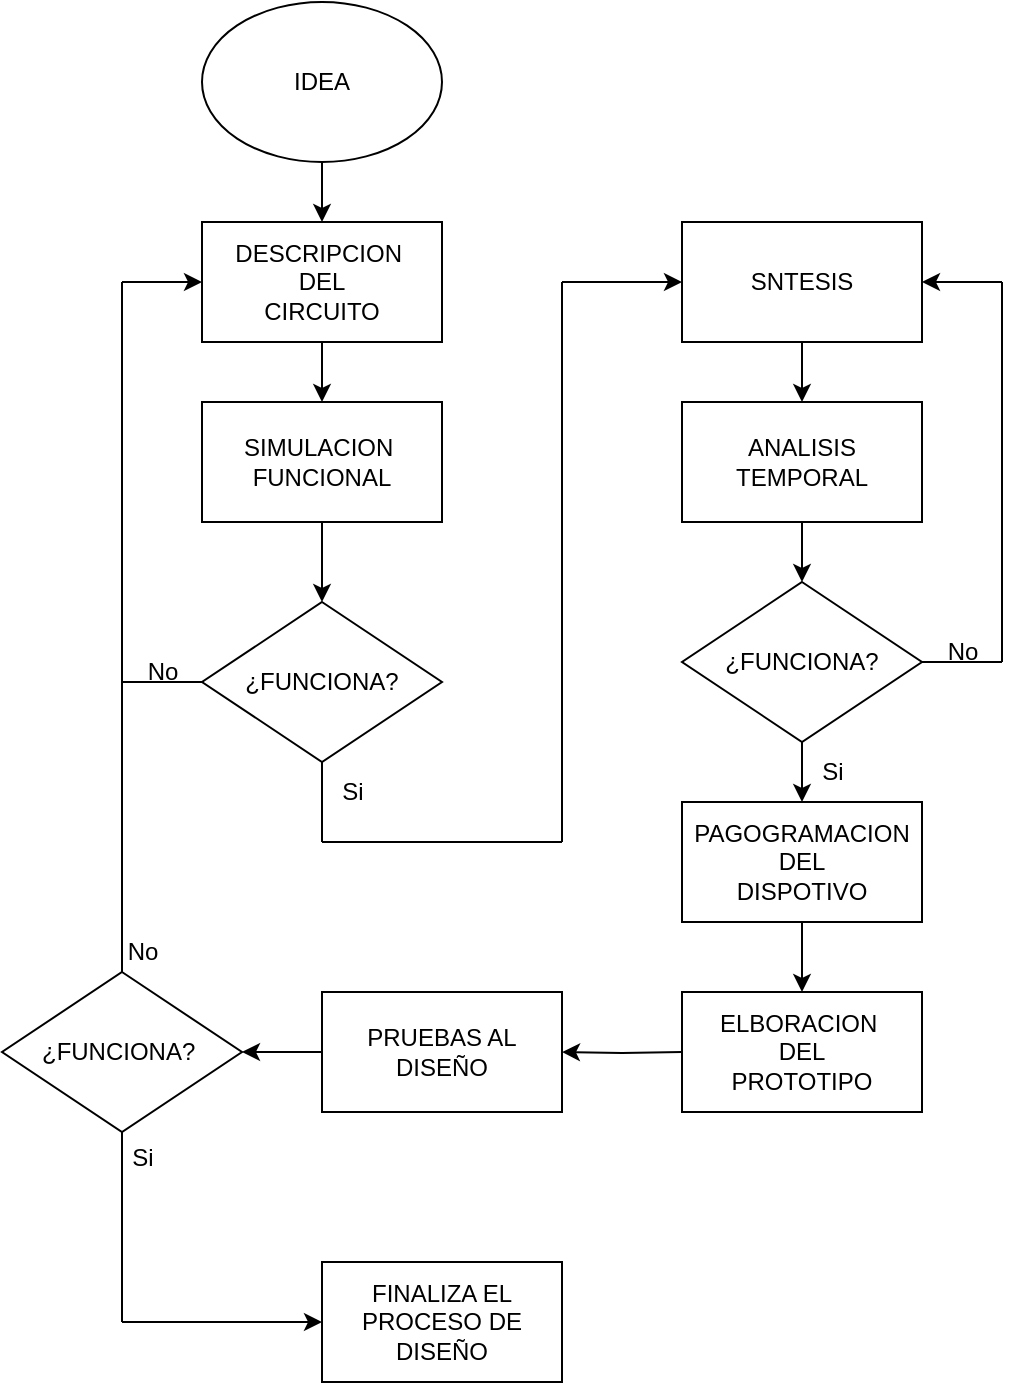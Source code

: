 <mxfile version="21.3.6" type="google">
  <diagram name="Página-1" id="c6sIw0vZE6tmGH7JycEQ">
    <mxGraphModel grid="1" page="1" gridSize="10" guides="1" tooltips="1" connect="1" arrows="1" fold="1" pageScale="1" pageWidth="827" pageHeight="1169" math="0" shadow="0">
      <root>
        <mxCell id="0" />
        <mxCell id="1" parent="0" />
        <mxCell id="aVLZw-HrIypT_u3OZm6Z-2" value="" style="edgeStyle=orthogonalEdgeStyle;rounded=0;orthogonalLoop=1;jettySize=auto;html=1;" edge="1" parent="1" source="MQ_Tqp7JZQhTlc37coHv-1">
          <mxGeometry relative="1" as="geometry">
            <mxPoint x="220" y="170" as="targetPoint" />
          </mxGeometry>
        </mxCell>
        <mxCell id="MQ_Tqp7JZQhTlc37coHv-1" value="&lt;font style=&quot;vertical-align: inherit;&quot;&gt;&lt;font style=&quot;vertical-align: inherit;&quot;&gt;IDEA&lt;/font&gt;&lt;/font&gt;" style="ellipse;whiteSpace=wrap;html=1;" vertex="1" parent="1">
          <mxGeometry x="160" y="60" width="120" height="80" as="geometry" />
        </mxCell>
        <mxCell id="aVLZw-HrIypT_u3OZm6Z-8" value="" style="edgeStyle=orthogonalEdgeStyle;rounded=0;orthogonalLoop=1;jettySize=auto;html=1;" edge="1" parent="1" source="aVLZw-HrIypT_u3OZm6Z-6">
          <mxGeometry relative="1" as="geometry">
            <mxPoint x="220" y="260" as="targetPoint" />
          </mxGeometry>
        </mxCell>
        <mxCell id="aVLZw-HrIypT_u3OZm6Z-6" value="&lt;font style=&quot;vertical-align: inherit;&quot;&gt;&lt;font style=&quot;vertical-align: inherit;&quot;&gt;DESCRIPCION&amp;nbsp;&lt;br&gt;DEL&lt;br&gt;CIRCUITO&lt;br&gt;&lt;/font&gt;&lt;/font&gt;" style="rounded=0;whiteSpace=wrap;html=1;" vertex="1" parent="1">
          <mxGeometry x="160" y="170" width="120" height="60" as="geometry" />
        </mxCell>
        <mxCell id="aVLZw-HrIypT_u3OZm6Z-12" value="" style="edgeStyle=orthogonalEdgeStyle;rounded=0;orthogonalLoop=1;jettySize=auto;html=1;" edge="1" parent="1" source="aVLZw-HrIypT_u3OZm6Z-9" target="aVLZw-HrIypT_u3OZm6Z-11">
          <mxGeometry relative="1" as="geometry" />
        </mxCell>
        <mxCell id="aVLZw-HrIypT_u3OZm6Z-9" value="&lt;font style=&quot;vertical-align: inherit;&quot;&gt;&lt;font style=&quot;vertical-align: inherit;&quot;&gt;SIMULACION&amp;nbsp;&lt;br&gt;FUNCIONAL&lt;br&gt;&lt;/font&gt;&lt;/font&gt;" style="rounded=0;whiteSpace=wrap;html=1;" vertex="1" parent="1">
          <mxGeometry x="160" y="260" width="120" height="60" as="geometry" />
        </mxCell>
        <mxCell id="aVLZw-HrIypT_u3OZm6Z-11" value="&lt;font style=&quot;vertical-align: inherit;&quot;&gt;&lt;font style=&quot;vertical-align: inherit;&quot;&gt;¿FUNCIONA?&lt;/font&gt;&lt;/font&gt;" style="rhombus;whiteSpace=wrap;html=1;" vertex="1" parent="1">
          <mxGeometry x="160" y="360" width="120" height="80" as="geometry" />
        </mxCell>
        <mxCell id="aVLZw-HrIypT_u3OZm6Z-19" value="" style="endArrow=none;html=1;rounded=0;" edge="1" parent="1">
          <mxGeometry width="50" height="50" relative="1" as="geometry">
            <mxPoint x="160" y="400" as="sourcePoint" />
            <mxPoint x="120" y="400" as="targetPoint" />
          </mxGeometry>
        </mxCell>
        <mxCell id="aVLZw-HrIypT_u3OZm6Z-21" value="" style="endArrow=none;html=1;rounded=0;exitX=0.5;exitY=0;exitDx=0;exitDy=0;" edge="1" parent="1" source="aVLZw-HrIypT_u3OZm6Z-49">
          <mxGeometry width="50" height="50" relative="1" as="geometry">
            <mxPoint x="120" y="540" as="sourcePoint" />
            <mxPoint x="120" y="200" as="targetPoint" />
          </mxGeometry>
        </mxCell>
        <mxCell id="aVLZw-HrIypT_u3OZm6Z-22" value="" style="endArrow=classic;html=1;rounded=0;entryX=0;entryY=0.5;entryDx=0;entryDy=0;" edge="1" parent="1" target="aVLZw-HrIypT_u3OZm6Z-6">
          <mxGeometry width="50" height="50" relative="1" as="geometry">
            <mxPoint x="120" y="200" as="sourcePoint" />
            <mxPoint x="170" y="150" as="targetPoint" />
          </mxGeometry>
        </mxCell>
        <mxCell id="aVLZw-HrIypT_u3OZm6Z-25" value="&lt;font style=&quot;vertical-align: inherit;&quot;&gt;&lt;font style=&quot;vertical-align: inherit;&quot;&gt;No&lt;/font&gt;&lt;/font&gt;" style="text;html=1;align=center;verticalAlign=middle;resizable=0;points=[];autosize=1;strokeColor=none;fillColor=none;" vertex="1" parent="1">
          <mxGeometry x="120" y="380" width="40" height="30" as="geometry" />
        </mxCell>
        <mxCell id="aVLZw-HrIypT_u3OZm6Z-26" value="&lt;font style=&quot;vertical-align: inherit;&quot;&gt;&lt;font style=&quot;vertical-align: inherit;&quot;&gt;Si&lt;/font&gt;&lt;/font&gt;" style="text;html=1;align=center;verticalAlign=middle;resizable=0;points=[];autosize=1;strokeColor=none;fillColor=none;" vertex="1" parent="1">
          <mxGeometry x="220" y="440" width="30" height="30" as="geometry" />
        </mxCell>
        <mxCell id="aVLZw-HrIypT_u3OZm6Z-28" value="" style="endArrow=none;html=1;rounded=0;" edge="1" parent="1">
          <mxGeometry width="50" height="50" relative="1" as="geometry">
            <mxPoint x="220" y="440" as="sourcePoint" />
            <mxPoint x="220" y="480" as="targetPoint" />
          </mxGeometry>
        </mxCell>
        <mxCell id="aVLZw-HrIypT_u3OZm6Z-29" value="" style="endArrow=none;html=1;rounded=0;" edge="1" parent="1">
          <mxGeometry width="50" height="50" relative="1" as="geometry">
            <mxPoint x="220" y="480" as="sourcePoint" />
            <mxPoint x="340" y="480" as="targetPoint" />
          </mxGeometry>
        </mxCell>
        <mxCell id="aVLZw-HrIypT_u3OZm6Z-30" value="" style="endArrow=none;html=1;rounded=0;" edge="1" parent="1">
          <mxGeometry width="50" height="50" relative="1" as="geometry">
            <mxPoint x="340" y="480" as="sourcePoint" />
            <mxPoint x="340" y="200" as="targetPoint" />
          </mxGeometry>
        </mxCell>
        <mxCell id="aVLZw-HrIypT_u3OZm6Z-31" value="" style="endArrow=classic;html=1;rounded=0;" edge="1" parent="1">
          <mxGeometry width="50" height="50" relative="1" as="geometry">
            <mxPoint x="340" y="200" as="sourcePoint" />
            <mxPoint x="400" y="200" as="targetPoint" />
          </mxGeometry>
        </mxCell>
        <mxCell id="aVLZw-HrIypT_u3OZm6Z-33" style="edgeStyle=orthogonalEdgeStyle;rounded=0;orthogonalLoop=1;jettySize=auto;html=1;" edge="1" parent="1" source="aVLZw-HrIypT_u3OZm6Z-32">
          <mxGeometry relative="1" as="geometry">
            <mxPoint x="460" y="260" as="targetPoint" />
          </mxGeometry>
        </mxCell>
        <mxCell id="aVLZw-HrIypT_u3OZm6Z-32" value="&lt;font style=&quot;vertical-align: inherit;&quot;&gt;&lt;font style=&quot;vertical-align: inherit;&quot;&gt;SNTESIS&lt;/font&gt;&lt;/font&gt;" style="rounded=0;whiteSpace=wrap;html=1;" vertex="1" parent="1">
          <mxGeometry x="400" y="170" width="120" height="60" as="geometry" />
        </mxCell>
        <mxCell id="aVLZw-HrIypT_u3OZm6Z-35" style="edgeStyle=orthogonalEdgeStyle;rounded=0;orthogonalLoop=1;jettySize=auto;html=1;" edge="1" parent="1" source="aVLZw-HrIypT_u3OZm6Z-34">
          <mxGeometry relative="1" as="geometry">
            <mxPoint x="460" y="350" as="targetPoint" />
          </mxGeometry>
        </mxCell>
        <mxCell id="aVLZw-HrIypT_u3OZm6Z-34" value="&lt;font style=&quot;vertical-align: inherit;&quot;&gt;&lt;font style=&quot;vertical-align: inherit;&quot;&gt;ANALISIS&lt;br&gt;TEMPORAL&lt;br&gt;&lt;/font&gt;&lt;/font&gt;" style="rounded=0;whiteSpace=wrap;html=1;" vertex="1" parent="1">
          <mxGeometry x="400" y="260" width="120" height="60" as="geometry" />
        </mxCell>
        <mxCell id="aVLZw-HrIypT_u3OZm6Z-37" style="edgeStyle=orthogonalEdgeStyle;rounded=0;orthogonalLoop=1;jettySize=auto;html=1;" edge="1" parent="1" source="aVLZw-HrIypT_u3OZm6Z-36">
          <mxGeometry relative="1" as="geometry">
            <mxPoint x="460" y="460" as="targetPoint" />
          </mxGeometry>
        </mxCell>
        <mxCell id="aVLZw-HrIypT_u3OZm6Z-36" value="&lt;font style=&quot;vertical-align: inherit;&quot;&gt;&lt;font style=&quot;vertical-align: inherit;&quot;&gt;¿FUNCIONA?&lt;/font&gt;&lt;/font&gt;" style="rhombus;whiteSpace=wrap;html=1;" vertex="1" parent="1">
          <mxGeometry x="400" y="350" width="120" height="80" as="geometry" />
        </mxCell>
        <mxCell id="aVLZw-HrIypT_u3OZm6Z-39" style="edgeStyle=orthogonalEdgeStyle;rounded=0;orthogonalLoop=1;jettySize=auto;html=1;entryX=0.5;entryY=0;entryDx=0;entryDy=0;" edge="1" parent="1" source="aVLZw-HrIypT_u3OZm6Z-38">
          <mxGeometry relative="1" as="geometry">
            <mxPoint x="460" y="555" as="targetPoint" />
          </mxGeometry>
        </mxCell>
        <mxCell id="aVLZw-HrIypT_u3OZm6Z-38" value="&lt;font style=&quot;vertical-align: inherit;&quot;&gt;&lt;font style=&quot;vertical-align: inherit;&quot;&gt;PAGOGRAMACION&lt;br&gt;DEL&lt;br&gt;DISPOTIVO&lt;br&gt;&lt;/font&gt;&lt;/font&gt;" style="rounded=0;whiteSpace=wrap;html=1;" vertex="1" parent="1">
          <mxGeometry x="400" y="460" width="120" height="60" as="geometry" />
        </mxCell>
        <mxCell id="aVLZw-HrIypT_u3OZm6Z-51" style="edgeStyle=orthogonalEdgeStyle;rounded=0;orthogonalLoop=1;jettySize=auto;html=1;entryX=1;entryY=0.5;entryDx=0;entryDy=0;" edge="1" parent="1" target="aVLZw-HrIypT_u3OZm6Z-50">
          <mxGeometry relative="1" as="geometry">
            <mxPoint x="400" y="585" as="sourcePoint" />
          </mxGeometry>
        </mxCell>
        <mxCell id="aVLZw-HrIypT_u3OZm6Z-41" value="" style="endArrow=none;html=1;rounded=0;" edge="1" parent="1">
          <mxGeometry width="50" height="50" relative="1" as="geometry">
            <mxPoint x="520" y="390" as="sourcePoint" />
            <mxPoint x="560" y="390" as="targetPoint" />
          </mxGeometry>
        </mxCell>
        <mxCell id="aVLZw-HrIypT_u3OZm6Z-42" value="" style="endArrow=none;html=1;rounded=0;" edge="1" parent="1">
          <mxGeometry width="50" height="50" relative="1" as="geometry">
            <mxPoint x="560" y="390" as="sourcePoint" />
            <mxPoint x="560" y="200" as="targetPoint" />
          </mxGeometry>
        </mxCell>
        <mxCell id="aVLZw-HrIypT_u3OZm6Z-43" value="" style="endArrow=classic;html=1;rounded=0;entryX=1;entryY=0.5;entryDx=0;entryDy=0;" edge="1" parent="1" target="aVLZw-HrIypT_u3OZm6Z-32">
          <mxGeometry width="50" height="50" relative="1" as="geometry">
            <mxPoint x="560" y="200" as="sourcePoint" />
            <mxPoint x="610" y="150" as="targetPoint" />
          </mxGeometry>
        </mxCell>
        <mxCell id="aVLZw-HrIypT_u3OZm6Z-44" value="&lt;font style=&quot;vertical-align: inherit;&quot;&gt;&lt;font style=&quot;vertical-align: inherit;&quot;&gt;No&lt;/font&gt;&lt;/font&gt;" style="text;html=1;align=center;verticalAlign=middle;resizable=0;points=[];autosize=1;strokeColor=none;fillColor=none;" vertex="1" parent="1">
          <mxGeometry x="520" y="370" width="40" height="30" as="geometry" />
        </mxCell>
        <mxCell id="aVLZw-HrIypT_u3OZm6Z-45" value="&lt;font style=&quot;vertical-align: inherit;&quot;&gt;&lt;font style=&quot;vertical-align: inherit;&quot;&gt;Si&lt;/font&gt;&lt;/font&gt;" style="text;html=1;align=center;verticalAlign=middle;resizable=0;points=[];autosize=1;strokeColor=none;fillColor=none;" vertex="1" parent="1">
          <mxGeometry x="460" y="430" width="30" height="30" as="geometry" />
        </mxCell>
        <mxCell id="aVLZw-HrIypT_u3OZm6Z-49" value="&lt;font style=&quot;vertical-align: inherit;&quot;&gt;&lt;font style=&quot;vertical-align: inherit;&quot;&gt;¿FUNCIONA?&lt;span style=&quot;white-space: pre;&quot;&gt;&#x9;&lt;/span&gt;&lt;/font&gt;&lt;/font&gt;" style="rhombus;whiteSpace=wrap;html=1;" vertex="1" parent="1">
          <mxGeometry x="60" y="545" width="120" height="80" as="geometry" />
        </mxCell>
        <mxCell id="aVLZw-HrIypT_u3OZm6Z-52" style="edgeStyle=orthogonalEdgeStyle;rounded=0;orthogonalLoop=1;jettySize=auto;html=1;entryX=1;entryY=0.5;entryDx=0;entryDy=0;" edge="1" parent="1" source="aVLZw-HrIypT_u3OZm6Z-50" target="aVLZw-HrIypT_u3OZm6Z-49">
          <mxGeometry relative="1" as="geometry" />
        </mxCell>
        <mxCell id="aVLZw-HrIypT_u3OZm6Z-50" value="&lt;font style=&quot;vertical-align: inherit;&quot;&gt;&lt;font style=&quot;vertical-align: inherit;&quot;&gt;PRUEBAS AL DISEÑO&lt;/font&gt;&lt;/font&gt;" style="rounded=0;whiteSpace=wrap;html=1;" vertex="1" parent="1">
          <mxGeometry x="220" y="555" width="120" height="60" as="geometry" />
        </mxCell>
        <mxCell id="aVLZw-HrIypT_u3OZm6Z-54" value="" style="endArrow=none;html=1;rounded=0;" edge="1" parent="1">
          <mxGeometry width="50" height="50" relative="1" as="geometry">
            <mxPoint x="120" y="625" as="sourcePoint" />
            <mxPoint x="120" y="720" as="targetPoint" />
          </mxGeometry>
        </mxCell>
        <mxCell id="aVLZw-HrIypT_u3OZm6Z-55" value="" style="endArrow=classic;html=1;rounded=0;" edge="1" parent="1">
          <mxGeometry width="50" height="50" relative="1" as="geometry">
            <mxPoint x="120" y="720" as="sourcePoint" />
            <mxPoint x="220" y="720" as="targetPoint" />
          </mxGeometry>
        </mxCell>
        <mxCell id="aVLZw-HrIypT_u3OZm6Z-56" value="&lt;font style=&quot;vertical-align: inherit;&quot;&gt;&lt;font style=&quot;vertical-align: inherit;&quot;&gt;&lt;font style=&quot;vertical-align: inherit;&quot;&gt;&lt;font style=&quot;vertical-align: inherit;&quot;&gt;FINALIZA EL PROCESO DE DISEÑO&lt;/font&gt;&lt;/font&gt;&lt;/font&gt;&lt;/font&gt;" style="rounded=0;whiteSpace=wrap;html=1;" vertex="1" parent="1">
          <mxGeometry x="220" y="690" width="120" height="60" as="geometry" />
        </mxCell>
        <mxCell id="aVLZw-HrIypT_u3OZm6Z-57" value="&lt;font style=&quot;vertical-align: inherit;&quot;&gt;&lt;font style=&quot;vertical-align: inherit;&quot;&gt;No&lt;/font&gt;&lt;/font&gt;" style="text;html=1;align=center;verticalAlign=middle;resizable=0;points=[];autosize=1;strokeColor=none;fillColor=none;" vertex="1" parent="1">
          <mxGeometry x="110" y="520" width="40" height="30" as="geometry" />
        </mxCell>
        <mxCell id="aVLZw-HrIypT_u3OZm6Z-58" value="&lt;font style=&quot;vertical-align: inherit;&quot;&gt;&lt;font style=&quot;vertical-align: inherit;&quot;&gt;Si&lt;br&gt;&lt;br&gt;&lt;/font&gt;&lt;/font&gt;" style="text;html=1;align=center;verticalAlign=middle;resizable=0;points=[];autosize=1;strokeColor=none;fillColor=none;" vertex="1" parent="1">
          <mxGeometry x="115" y="625" width="30" height="40" as="geometry" />
        </mxCell>
        <mxCell id="aVLZw-HrIypT_u3OZm6Z-59" value="&lt;font style=&quot;vertical-align: inherit;&quot;&gt;&lt;font style=&quot;vertical-align: inherit;&quot;&gt;ELBORACION&amp;nbsp;&lt;br&gt;DEL&lt;br&gt;PROTOTIPO&lt;br&gt;&lt;/font&gt;&lt;/font&gt;" style="rounded=0;whiteSpace=wrap;html=1;" vertex="1" parent="1">
          <mxGeometry x="400" y="555" width="120" height="60" as="geometry" />
        </mxCell>
      </root>
    </mxGraphModel>
  </diagram>
</mxfile>
